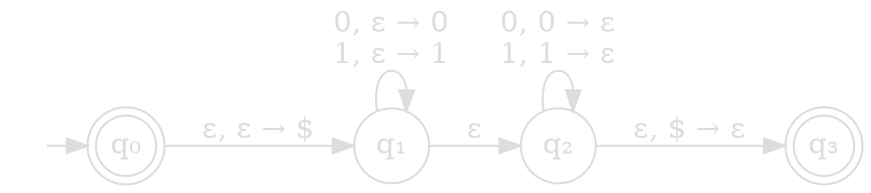digraph {
    bgcolor="transparent";
    rankdir=LR;
    node [shape=circle, fixedsize=shape, width=0.5, color="#dddddd", fontcolor="#dddddd"];
    edge [color="#dddddd", fontcolor="#dddddd"];
    start [shape=none, label="", width=0];
    q₀ [shape=doublecircle, width=0.4];
    q₃ [shape=doublecircle, width=0.4];
    start -> q₀;
    q₀ -> q₁ [label="ε, ε → $"];
    q₁ -> q₂ [label="ε"];
    q₂ -> q₃ [label="ε, $ → ε"];
    q₁ -> q₁ [label="0, ε → 0\n1, ε → 1"];
    q₂ -> q₂ [label="0, 0 → ε\n1, 1 → ε"];
}